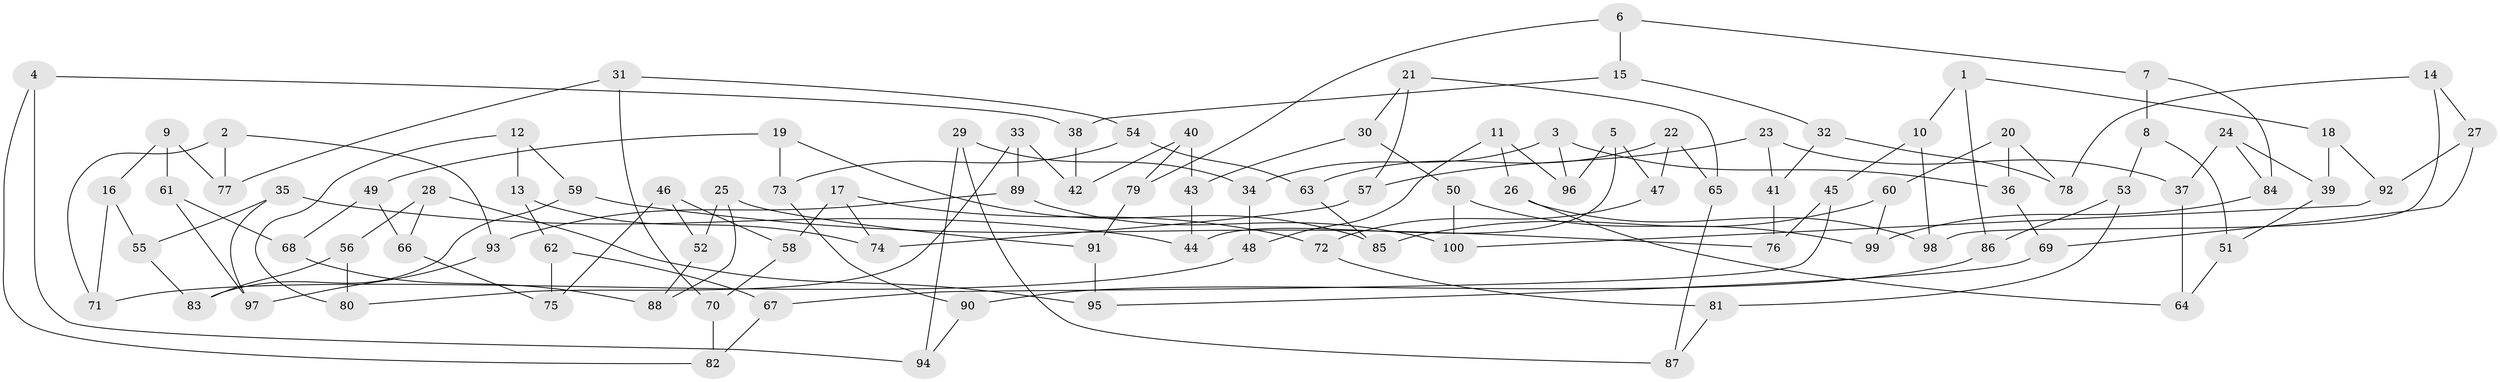 // Generated by graph-tools (version 1.1) at 2025/11/02/21/25 10:11:15]
// undirected, 100 vertices, 150 edges
graph export_dot {
graph [start="1"]
  node [color=gray90,style=filled];
  1;
  2;
  3;
  4;
  5;
  6;
  7;
  8;
  9;
  10;
  11;
  12;
  13;
  14;
  15;
  16;
  17;
  18;
  19;
  20;
  21;
  22;
  23;
  24;
  25;
  26;
  27;
  28;
  29;
  30;
  31;
  32;
  33;
  34;
  35;
  36;
  37;
  38;
  39;
  40;
  41;
  42;
  43;
  44;
  45;
  46;
  47;
  48;
  49;
  50;
  51;
  52;
  53;
  54;
  55;
  56;
  57;
  58;
  59;
  60;
  61;
  62;
  63;
  64;
  65;
  66;
  67;
  68;
  69;
  70;
  71;
  72;
  73;
  74;
  75;
  76;
  77;
  78;
  79;
  80;
  81;
  82;
  83;
  84;
  85;
  86;
  87;
  88;
  89;
  90;
  91;
  92;
  93;
  94;
  95;
  96;
  97;
  98;
  99;
  100;
  1 -- 10;
  1 -- 18;
  1 -- 86;
  2 -- 71;
  2 -- 93;
  2 -- 77;
  3 -- 96;
  3 -- 34;
  3 -- 36;
  4 -- 38;
  4 -- 82;
  4 -- 94;
  5 -- 47;
  5 -- 96;
  5 -- 44;
  6 -- 79;
  6 -- 15;
  6 -- 7;
  7 -- 8;
  7 -- 84;
  8 -- 51;
  8 -- 53;
  9 -- 61;
  9 -- 77;
  9 -- 16;
  10 -- 45;
  10 -- 98;
  11 -- 48;
  11 -- 26;
  11 -- 96;
  12 -- 13;
  12 -- 59;
  12 -- 80;
  13 -- 62;
  13 -- 74;
  14 -- 98;
  14 -- 78;
  14 -- 27;
  15 -- 32;
  15 -- 38;
  16 -- 55;
  16 -- 71;
  17 -- 58;
  17 -- 74;
  17 -- 72;
  18 -- 92;
  18 -- 39;
  19 -- 49;
  19 -- 73;
  19 -- 85;
  20 -- 78;
  20 -- 60;
  20 -- 36;
  21 -- 57;
  21 -- 65;
  21 -- 30;
  22 -- 63;
  22 -- 65;
  22 -- 47;
  23 -- 41;
  23 -- 57;
  23 -- 37;
  24 -- 39;
  24 -- 84;
  24 -- 37;
  25 -- 91;
  25 -- 52;
  25 -- 88;
  26 -- 64;
  26 -- 98;
  27 -- 69;
  27 -- 92;
  28 -- 95;
  28 -- 66;
  28 -- 56;
  29 -- 94;
  29 -- 34;
  29 -- 87;
  30 -- 43;
  30 -- 50;
  31 -- 54;
  31 -- 70;
  31 -- 77;
  32 -- 78;
  32 -- 41;
  33 -- 80;
  33 -- 89;
  33 -- 42;
  34 -- 48;
  35 -- 44;
  35 -- 97;
  35 -- 55;
  36 -- 69;
  37 -- 64;
  38 -- 42;
  39 -- 51;
  40 -- 79;
  40 -- 43;
  40 -- 42;
  41 -- 76;
  43 -- 44;
  45 -- 67;
  45 -- 76;
  46 -- 58;
  46 -- 75;
  46 -- 52;
  47 -- 72;
  48 -- 71;
  49 -- 66;
  49 -- 68;
  50 -- 100;
  50 -- 99;
  51 -- 64;
  52 -- 88;
  53 -- 86;
  53 -- 81;
  54 -- 63;
  54 -- 73;
  55 -- 83;
  56 -- 80;
  56 -- 83;
  57 -- 74;
  58 -- 70;
  59 -- 76;
  59 -- 83;
  60 -- 99;
  60 -- 85;
  61 -- 68;
  61 -- 97;
  62 -- 75;
  62 -- 67;
  63 -- 85;
  65 -- 87;
  66 -- 75;
  67 -- 82;
  68 -- 88;
  69 -- 95;
  70 -- 82;
  72 -- 81;
  73 -- 90;
  79 -- 91;
  81 -- 87;
  84 -- 99;
  86 -- 90;
  89 -- 93;
  89 -- 100;
  90 -- 94;
  91 -- 95;
  92 -- 100;
  93 -- 97;
}
